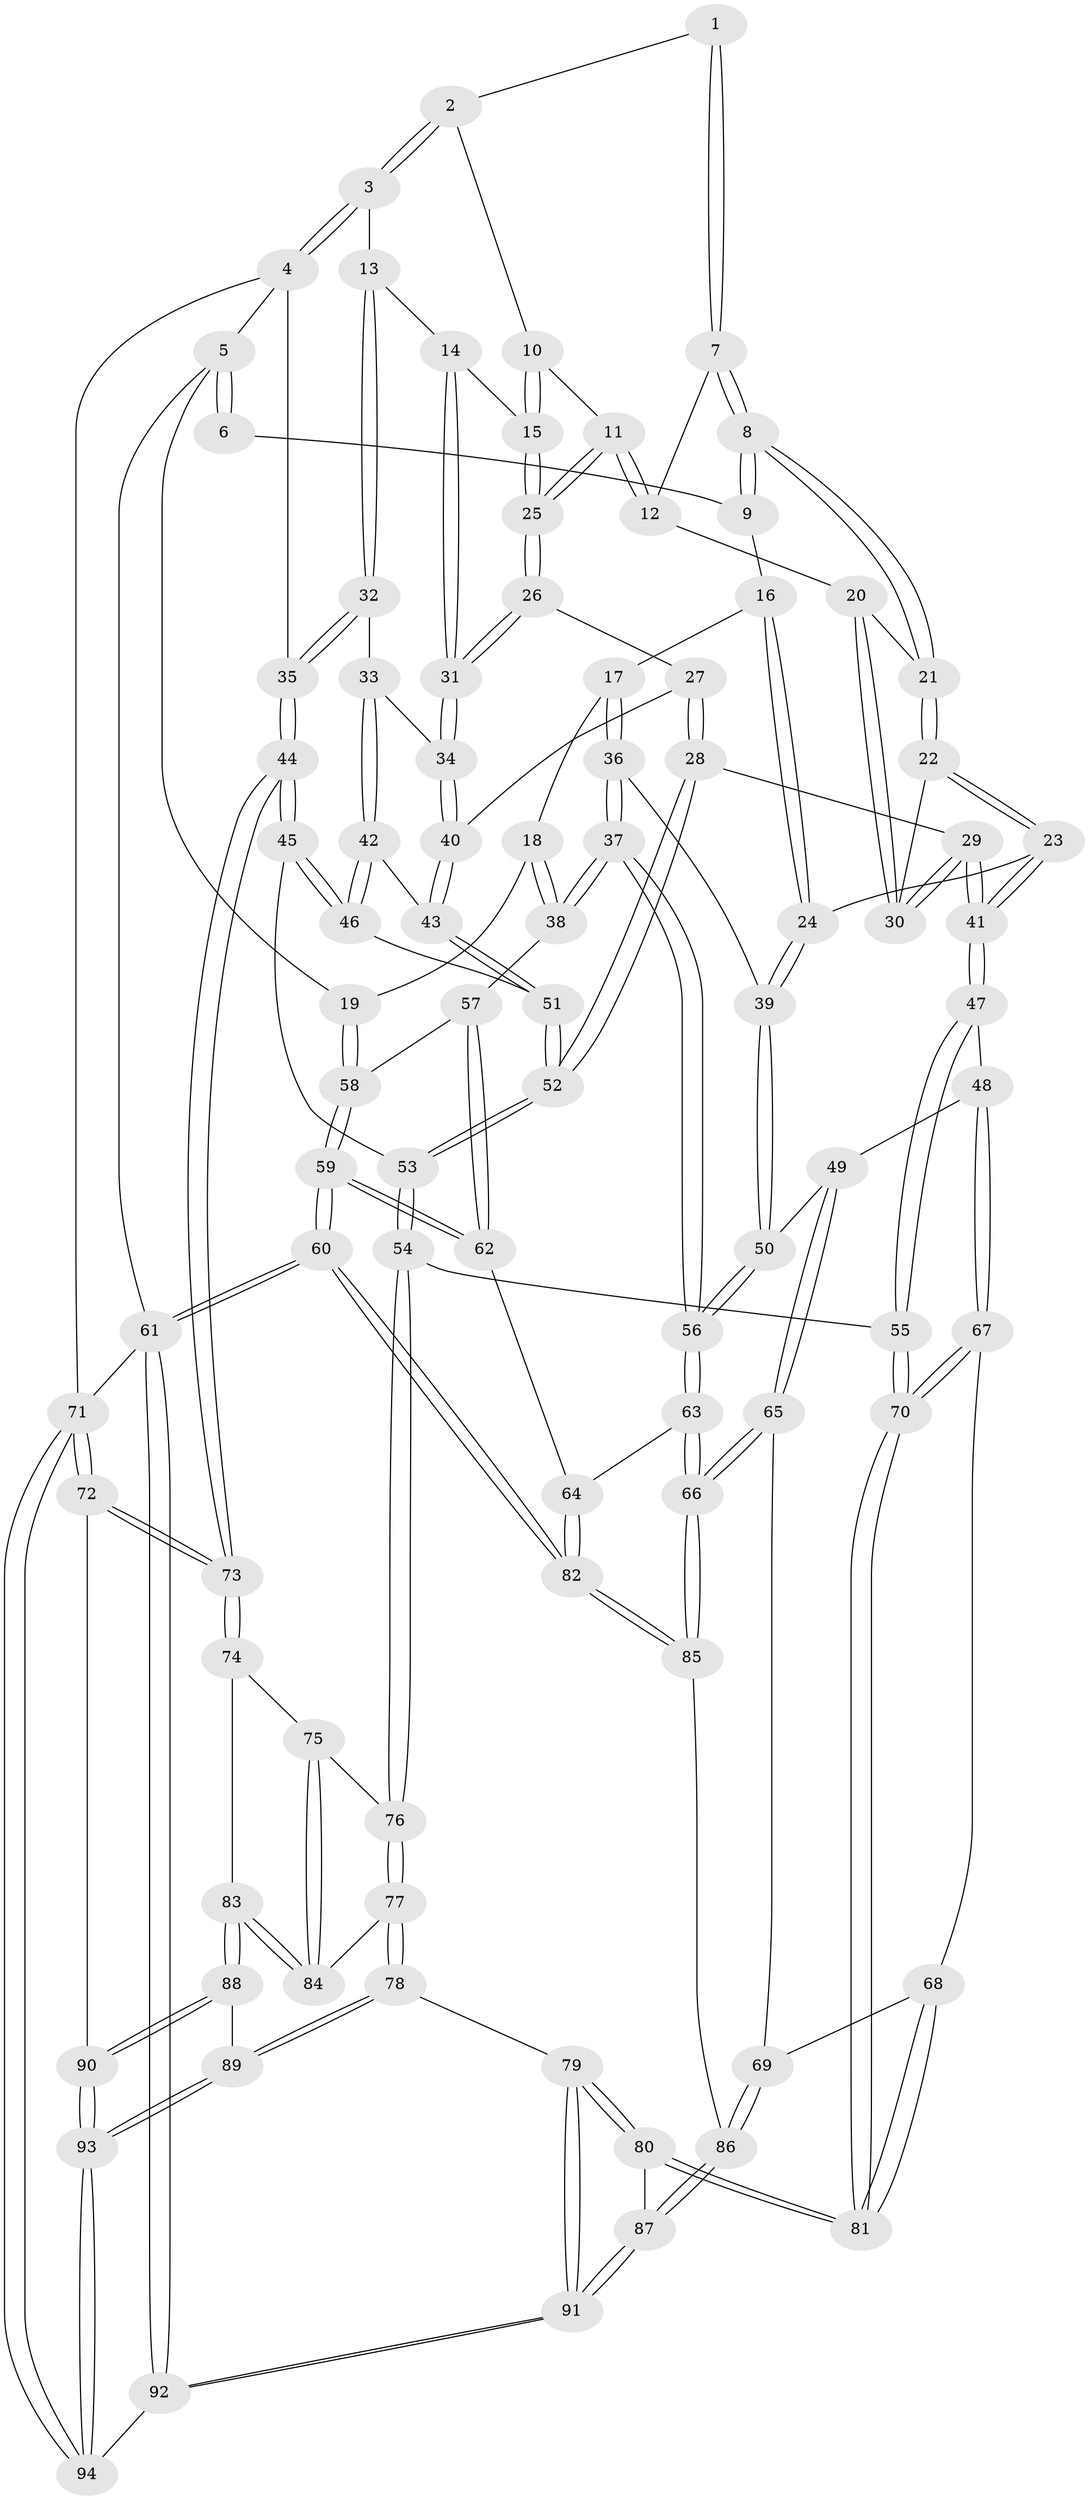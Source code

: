 // coarse degree distribution, {4: 0.38596491228070173, 3: 0.5964912280701754, 2: 0.017543859649122806}
// Generated by graph-tools (version 1.1) at 2025/38/03/04/25 23:38:37]
// undirected, 94 vertices, 232 edges
graph export_dot {
  node [color=gray90,style=filled];
  1 [pos="+0.7394179075286504+0"];
  2 [pos="+0.8624889171810964+0"];
  3 [pos="+1+0"];
  4 [pos="+1+0"];
  5 [pos="+0+0"];
  6 [pos="+0.2422875030138497+0"];
  7 [pos="+0.6427582155167415+0.01351093503011451"];
  8 [pos="+0.4767206897071035+0.09955209200516073"];
  9 [pos="+0.40795128116109264+0.06396362625559864"];
  10 [pos="+0.8279565565623854+0.0037260494197090643"];
  11 [pos="+0.7490090500831765+0.1590086894666679"];
  12 [pos="+0.6618185687739976+0.10325840338697354"];
  13 [pos="+0.9155743238546781+0.1837623883396784"];
  14 [pos="+0.9034845111334628+0.1855802661765323"];
  15 [pos="+0.8454969169878594+0.1696608054473624"];
  16 [pos="+0.3651769933795979+0.12224773475694119"];
  17 [pos="+0.2686090288074023+0.19608889948631356"];
  18 [pos="+0.12215871897953666+0.12166017625639591"];
  19 [pos="+0+0"];
  20 [pos="+0.6339928912019683+0.15754223197054718"];
  21 [pos="+0.4917640214076657+0.14765365847932416"];
  22 [pos="+0.49515473703877844+0.2524103835727547"];
  23 [pos="+0.4927182858054518+0.2616612483644964"];
  24 [pos="+0.43580012948003205+0.2809917509120072"];
  25 [pos="+0.7733396499981169+0.1947491693888572"];
  26 [pos="+0.7669244288872595+0.2147068980400256"];
  27 [pos="+0.738956055284227+0.24999591312921107"];
  28 [pos="+0.6866016580587271+0.29181949684795494"];
  29 [pos="+0.6810102255481097+0.2925233738070433"];
  30 [pos="+0.6314868132669323+0.17735791460709155"];
  31 [pos="+0.8573288980352145+0.2873688352441472"];
  32 [pos="+1+0.24457546966728003"];
  33 [pos="+0.9553787765293595+0.3059751016275681"];
  34 [pos="+0.8600622993720438+0.3030812307558634"];
  35 [pos="+1+0.23339793438777637"];
  36 [pos="+0.2740850531482564+0.2080825512421877"];
  37 [pos="+0.23015378395763392+0.4009567422426665"];
  38 [pos="+0.15251902088385216+0.39371332236509776"];
  39 [pos="+0.41338833146274806+0.2943948915363376"];
  40 [pos="+0.8413933959549299+0.3327863763472052"];
  41 [pos="+0.5998418087587734+0.35127379930776237"];
  42 [pos="+0.9435518183749249+0.35978746169746234"];
  43 [pos="+0.8383059149248261+0.34393515065458363"];
  44 [pos="+1+0.5779298648533725"];
  45 [pos="+0.9746856781775309+0.45763226500069315"];
  46 [pos="+0.9441971472989792+0.3814626812464887"];
  47 [pos="+0.5983124651024531+0.3748391501111188"];
  48 [pos="+0.4641162173424473+0.45523448471539113"];
  49 [pos="+0.4093624591961369+0.4396612409403108"];
  50 [pos="+0.3661800207764983+0.40865141327861915"];
  51 [pos="+0.8199408076075796+0.3815937320452196"];
  52 [pos="+0.8061114742847314+0.3989330780083105"];
  53 [pos="+0.8015140023597869+0.48189735432019576"];
  54 [pos="+0.789929264945058+0.4977267537002279"];
  55 [pos="+0.6521055659831388+0.4763903532167274"];
  56 [pos="+0.27922218120823417+0.43144060728208045"];
  57 [pos="+0.1350443806778061+0.40130161748900994"];
  58 [pos="+0+0.10604193738984771"];
  59 [pos="+0+0.4881714448144624"];
  60 [pos="+0+1"];
  61 [pos="+0+1"];
  62 [pos="+0.10355037220244527+0.4356453189776445"];
  63 [pos="+0.27156964839090614+0.5551772936034457"];
  64 [pos="+0.11712771483459311+0.5599176887570577"];
  65 [pos="+0.3969843271536578+0.5917010366503327"];
  66 [pos="+0.285700983920019+0.5922177116546086"];
  67 [pos="+0.4720058492663832+0.47129857449707324"];
  68 [pos="+0.41802167953161085+0.6014259404474463"];
  69 [pos="+0.4139909718417754+0.6007178313541461"];
  70 [pos="+0.5633045043580579+0.6033370388960559"];
  71 [pos="+1+1"];
  72 [pos="+1+0.7999171120540146"];
  73 [pos="+1+0.6132857730020044"];
  74 [pos="+0.872962191355761+0.5704962978427768"];
  75 [pos="+0.8267897013829139+0.5530876929322733"];
  76 [pos="+0.7976312093584271+0.5383524263027242"];
  77 [pos="+0.758408630746646+0.6633543072087289"];
  78 [pos="+0.620665173596321+0.7573618992693385"];
  79 [pos="+0.6073562332852696+0.7478169007224975"];
  80 [pos="+0.5823960633190877+0.7273431089717509"];
  81 [pos="+0.555994929674974+0.6482188162022231"];
  82 [pos="+0+0.8292240657384615"];
  83 [pos="+0.9540061687245611+0.7503441510879214"];
  84 [pos="+0.9443457082189451+0.7452245011072427"];
  85 [pos="+0.24281804676823748+0.737569233897121"];
  86 [pos="+0.34621713016343925+0.7789762999101019"];
  87 [pos="+0.35502237424927724+0.7844381380267991"];
  88 [pos="+0.9776879280743478+0.7659883099356356"];
  89 [pos="+0.6643357298002436+0.8853188422854102"];
  90 [pos="+1+0.7996567646327157"];
  91 [pos="+0.3780035748160735+0.9405133014799228"];
  92 [pos="+0.3875426035799995+1"];
  93 [pos="+0.662624303316767+1"];
  94 [pos="+0.643804504881598+1"];
  1 -- 2;
  1 -- 7;
  1 -- 7;
  2 -- 3;
  2 -- 3;
  2 -- 10;
  3 -- 4;
  3 -- 4;
  3 -- 13;
  4 -- 5;
  4 -- 35;
  4 -- 71;
  5 -- 6;
  5 -- 6;
  5 -- 19;
  5 -- 61;
  6 -- 9;
  7 -- 8;
  7 -- 8;
  7 -- 12;
  8 -- 9;
  8 -- 9;
  8 -- 21;
  8 -- 21;
  9 -- 16;
  10 -- 11;
  10 -- 15;
  10 -- 15;
  11 -- 12;
  11 -- 12;
  11 -- 25;
  11 -- 25;
  12 -- 20;
  13 -- 14;
  13 -- 32;
  13 -- 32;
  14 -- 15;
  14 -- 31;
  14 -- 31;
  15 -- 25;
  15 -- 25;
  16 -- 17;
  16 -- 24;
  16 -- 24;
  17 -- 18;
  17 -- 36;
  17 -- 36;
  18 -- 19;
  18 -- 38;
  18 -- 38;
  19 -- 58;
  19 -- 58;
  20 -- 21;
  20 -- 30;
  20 -- 30;
  21 -- 22;
  21 -- 22;
  22 -- 23;
  22 -- 23;
  22 -- 30;
  23 -- 24;
  23 -- 41;
  23 -- 41;
  24 -- 39;
  24 -- 39;
  25 -- 26;
  25 -- 26;
  26 -- 27;
  26 -- 31;
  26 -- 31;
  27 -- 28;
  27 -- 28;
  27 -- 40;
  28 -- 29;
  28 -- 52;
  28 -- 52;
  29 -- 30;
  29 -- 30;
  29 -- 41;
  29 -- 41;
  31 -- 34;
  31 -- 34;
  32 -- 33;
  32 -- 35;
  32 -- 35;
  33 -- 34;
  33 -- 42;
  33 -- 42;
  34 -- 40;
  34 -- 40;
  35 -- 44;
  35 -- 44;
  36 -- 37;
  36 -- 37;
  36 -- 39;
  37 -- 38;
  37 -- 38;
  37 -- 56;
  37 -- 56;
  38 -- 57;
  39 -- 50;
  39 -- 50;
  40 -- 43;
  40 -- 43;
  41 -- 47;
  41 -- 47;
  42 -- 43;
  42 -- 46;
  42 -- 46;
  43 -- 51;
  43 -- 51;
  44 -- 45;
  44 -- 45;
  44 -- 73;
  44 -- 73;
  45 -- 46;
  45 -- 46;
  45 -- 53;
  46 -- 51;
  47 -- 48;
  47 -- 55;
  47 -- 55;
  48 -- 49;
  48 -- 67;
  48 -- 67;
  49 -- 50;
  49 -- 65;
  49 -- 65;
  50 -- 56;
  50 -- 56;
  51 -- 52;
  51 -- 52;
  52 -- 53;
  52 -- 53;
  53 -- 54;
  53 -- 54;
  54 -- 55;
  54 -- 76;
  54 -- 76;
  55 -- 70;
  55 -- 70;
  56 -- 63;
  56 -- 63;
  57 -- 58;
  57 -- 62;
  57 -- 62;
  58 -- 59;
  58 -- 59;
  59 -- 60;
  59 -- 60;
  59 -- 62;
  59 -- 62;
  60 -- 61;
  60 -- 61;
  60 -- 82;
  60 -- 82;
  61 -- 92;
  61 -- 92;
  61 -- 71;
  62 -- 64;
  63 -- 64;
  63 -- 66;
  63 -- 66;
  64 -- 82;
  64 -- 82;
  65 -- 66;
  65 -- 66;
  65 -- 69;
  66 -- 85;
  66 -- 85;
  67 -- 68;
  67 -- 70;
  67 -- 70;
  68 -- 69;
  68 -- 81;
  68 -- 81;
  69 -- 86;
  69 -- 86;
  70 -- 81;
  70 -- 81;
  71 -- 72;
  71 -- 72;
  71 -- 94;
  71 -- 94;
  72 -- 73;
  72 -- 73;
  72 -- 90;
  73 -- 74;
  73 -- 74;
  74 -- 75;
  74 -- 83;
  75 -- 76;
  75 -- 84;
  75 -- 84;
  76 -- 77;
  76 -- 77;
  77 -- 78;
  77 -- 78;
  77 -- 84;
  78 -- 79;
  78 -- 89;
  78 -- 89;
  79 -- 80;
  79 -- 80;
  79 -- 91;
  79 -- 91;
  80 -- 81;
  80 -- 81;
  80 -- 87;
  82 -- 85;
  82 -- 85;
  83 -- 84;
  83 -- 84;
  83 -- 88;
  83 -- 88;
  85 -- 86;
  86 -- 87;
  86 -- 87;
  87 -- 91;
  87 -- 91;
  88 -- 89;
  88 -- 90;
  88 -- 90;
  89 -- 93;
  89 -- 93;
  90 -- 93;
  90 -- 93;
  91 -- 92;
  91 -- 92;
  92 -- 94;
  93 -- 94;
  93 -- 94;
}
